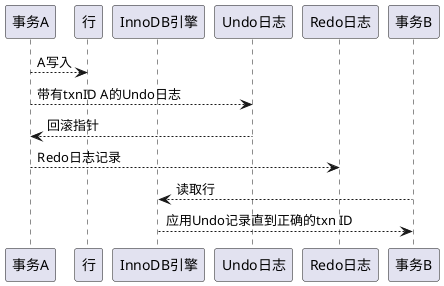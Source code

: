 @startuml
participant  事务A as p1
participant  行 as p2
participant  InnoDB引擎 as p3
participant  Undo日志 as p4
participant  Redo日志 as p5
participant  事务B as p6
p1 --> p2 : A写入
p1 --> p4: 带有txnID A的Undo日志
p4 --> p1: 回滚指针
p1 --> p5: Redo日志记录
p6 --> p3: 读取行
p3 --> p6: 应用Undo记录直到正确的txn ID
@enduml